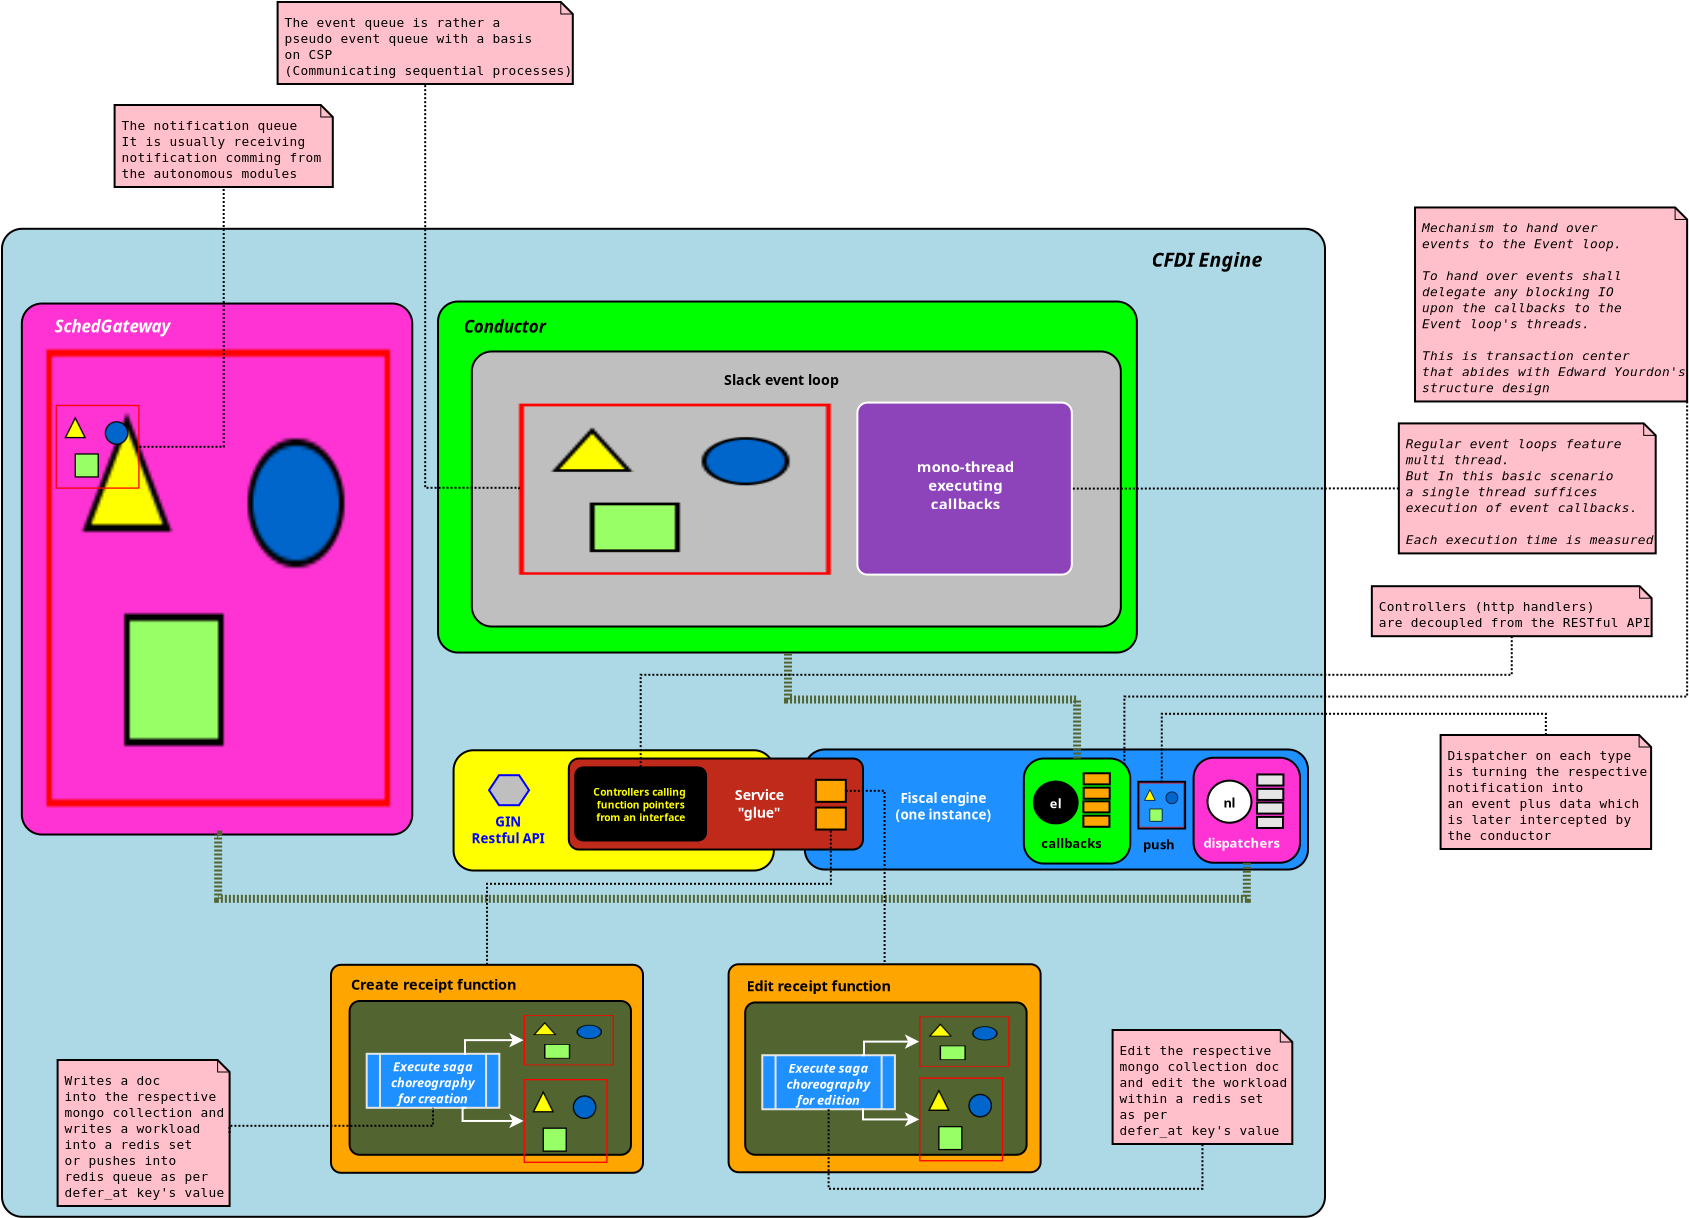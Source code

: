 <?xml version="1.0" encoding="UTF-8"?>
<dia:diagram xmlns:dia="http://www.lysator.liu.se/~alla/dia/">
  <dia:layer name="Background" visible="true" active="true">
    <dia:object type="Standard - Box" version="0" id="O0">
      <dia:attribute name="obj_pos">
        <dia:point val="-44.697,-60.987"/>
      </dia:attribute>
      <dia:attribute name="obj_bb">
        <dia:rectangle val="-44.747,-61.037;21.503,-11.537"/>
      </dia:attribute>
      <dia:attribute name="elem_corner">
        <dia:point val="-44.697,-60.987"/>
      </dia:attribute>
      <dia:attribute name="elem_width">
        <dia:real val="66.15"/>
      </dia:attribute>
      <dia:attribute name="elem_height">
        <dia:real val="49.4"/>
      </dia:attribute>
      <dia:attribute name="border_width">
        <dia:real val="0.1"/>
      </dia:attribute>
      <dia:attribute name="inner_color">
        <dia:color val="#add8e6"/>
      </dia:attribute>
      <dia:attribute name="show_background">
        <dia:boolean val="true"/>
      </dia:attribute>
      <dia:attribute name="corner_radius">
        <dia:real val="1"/>
      </dia:attribute>
    </dia:object>
    <dia:object type="Standard - Box" version="0" id="O1">
      <dia:attribute name="obj_pos">
        <dia:point val="-28.247,-24.187"/>
      </dia:attribute>
      <dia:attribute name="obj_bb">
        <dia:rectangle val="-28.297,-24.237;-12.597,-13.737"/>
      </dia:attribute>
      <dia:attribute name="elem_corner">
        <dia:point val="-28.247,-24.187"/>
      </dia:attribute>
      <dia:attribute name="elem_width">
        <dia:real val="15.6"/>
      </dia:attribute>
      <dia:attribute name="elem_height">
        <dia:real val="10.4"/>
      </dia:attribute>
      <dia:attribute name="border_width">
        <dia:real val="0.1"/>
      </dia:attribute>
      <dia:attribute name="inner_color">
        <dia:color val="#ffa500"/>
      </dia:attribute>
      <dia:attribute name="show_background">
        <dia:boolean val="true"/>
      </dia:attribute>
      <dia:attribute name="corner_radius">
        <dia:real val="0.5"/>
      </dia:attribute>
    </dia:object>
    <dia:object type="Standard - Box" version="0" id="O2">
      <dia:attribute name="obj_pos">
        <dia:point val="-27.317,-22.377"/>
      </dia:attribute>
      <dia:attribute name="obj_bb">
        <dia:rectangle val="-27.367,-22.427;-13.197,-14.637"/>
      </dia:attribute>
      <dia:attribute name="elem_corner">
        <dia:point val="-27.317,-22.377"/>
      </dia:attribute>
      <dia:attribute name="elem_width">
        <dia:real val="14.07"/>
      </dia:attribute>
      <dia:attribute name="elem_height">
        <dia:real val="7.69"/>
      </dia:attribute>
      <dia:attribute name="border_width">
        <dia:real val="0.1"/>
      </dia:attribute>
      <dia:attribute name="inner_color">
        <dia:color val="#526430"/>
      </dia:attribute>
      <dia:attribute name="show_background">
        <dia:boolean val="true"/>
      </dia:attribute>
      <dia:attribute name="corner_radius">
        <dia:real val="0.5"/>
      </dia:attribute>
    </dia:object>
    <dia:object type="Standard - Box" version="0" id="O3">
      <dia:attribute name="obj_pos">
        <dia:point val="-43.705,-57.25"/>
      </dia:attribute>
      <dia:attribute name="obj_bb">
        <dia:rectangle val="-43.755,-57.3;-24.134,-30.65"/>
      </dia:attribute>
      <dia:attribute name="elem_corner">
        <dia:point val="-43.705,-57.25"/>
      </dia:attribute>
      <dia:attribute name="elem_width">
        <dia:real val="19.521"/>
      </dia:attribute>
      <dia:attribute name="elem_height">
        <dia:real val="26.55"/>
      </dia:attribute>
      <dia:attribute name="border_width">
        <dia:real val="0.1"/>
      </dia:attribute>
      <dia:attribute name="inner_color">
        <dia:color val="#ff33d4"/>
      </dia:attribute>
      <dia:attribute name="show_background">
        <dia:boolean val="true"/>
      </dia:attribute>
      <dia:attribute name="corner_radius">
        <dia:real val="1"/>
      </dia:attribute>
    </dia:object>
    <dia:object type="Standard - Box" version="0" id="O4">
      <dia:attribute name="obj_pos">
        <dia:point val="-4.555,-34.953"/>
      </dia:attribute>
      <dia:attribute name="obj_bb">
        <dia:rectangle val="-4.605,-35.003;20.653,-28.9"/>
      </dia:attribute>
      <dia:attribute name="elem_corner">
        <dia:point val="-4.555,-34.953"/>
      </dia:attribute>
      <dia:attribute name="elem_width">
        <dia:real val="25.158"/>
      </dia:attribute>
      <dia:attribute name="elem_height">
        <dia:real val="6.003"/>
      </dia:attribute>
      <dia:attribute name="border_width">
        <dia:real val="0.1"/>
      </dia:attribute>
      <dia:attribute name="inner_color">
        <dia:color val="#1e90ff"/>
      </dia:attribute>
      <dia:attribute name="show_background">
        <dia:boolean val="true"/>
      </dia:attribute>
      <dia:attribute name="corner_radius">
        <dia:real val="1"/>
      </dia:attribute>
    </dia:object>
    <dia:object type="Standard - Box" version="0" id="O5">
      <dia:attribute name="obj_pos">
        <dia:point val="-22.896,-57.35"/>
      </dia:attribute>
      <dia:attribute name="obj_bb">
        <dia:rectangle val="-22.946,-57.4;12.095,-39.75"/>
      </dia:attribute>
      <dia:attribute name="elem_corner">
        <dia:point val="-22.896,-57.35"/>
      </dia:attribute>
      <dia:attribute name="elem_width">
        <dia:real val="34.941"/>
      </dia:attribute>
      <dia:attribute name="elem_height">
        <dia:real val="17.55"/>
      </dia:attribute>
      <dia:attribute name="border_width">
        <dia:real val="0.1"/>
      </dia:attribute>
      <dia:attribute name="inner_color">
        <dia:color val="#00ff00"/>
      </dia:attribute>
      <dia:attribute name="show_background">
        <dia:boolean val="true"/>
      </dia:attribute>
      <dia:attribute name="corner_radius">
        <dia:real val="1"/>
      </dia:attribute>
    </dia:object>
    <dia:object type="Standard - Box" version="0" id="O6">
      <dia:attribute name="obj_pos">
        <dia:point val="-22.118,-34.915"/>
      </dia:attribute>
      <dia:attribute name="obj_bb">
        <dia:rectangle val="-22.168,-34.965;-6.055,-28.85"/>
      </dia:attribute>
      <dia:attribute name="elem_corner">
        <dia:point val="-22.118,-34.915"/>
      </dia:attribute>
      <dia:attribute name="elem_width">
        <dia:real val="16.013"/>
      </dia:attribute>
      <dia:attribute name="elem_height">
        <dia:real val="6.015"/>
      </dia:attribute>
      <dia:attribute name="border_width">
        <dia:real val="0.1"/>
      </dia:attribute>
      <dia:attribute name="inner_color">
        <dia:color val="#ffff00"/>
      </dia:attribute>
      <dia:attribute name="show_background">
        <dia:boolean val="true"/>
      </dia:attribute>
      <dia:attribute name="corner_radius">
        <dia:real val="1"/>
      </dia:attribute>
    </dia:object>
    <dia:object type="Standard - Box" version="0" id="O7">
      <dia:attribute name="obj_pos">
        <dia:point val="-16.357,-34.5"/>
      </dia:attribute>
      <dia:attribute name="obj_bb">
        <dia:rectangle val="-16.407,-34.55;-1.597,-29.9"/>
      </dia:attribute>
      <dia:attribute name="elem_corner">
        <dia:point val="-16.357,-34.5"/>
      </dia:attribute>
      <dia:attribute name="elem_width">
        <dia:real val="14.71"/>
      </dia:attribute>
      <dia:attribute name="elem_height">
        <dia:real val="4.55"/>
      </dia:attribute>
      <dia:attribute name="border_width">
        <dia:real val="0.1"/>
      </dia:attribute>
      <dia:attribute name="inner_color">
        <dia:color val="#c02a1b"/>
      </dia:attribute>
      <dia:attribute name="show_background">
        <dia:boolean val="true"/>
      </dia:attribute>
      <dia:attribute name="corner_radius">
        <dia:real val="0.5"/>
      </dia:attribute>
    </dia:object>
    <dia:object type="Standard - Box" version="0" id="O8">
      <dia:attribute name="obj_pos">
        <dia:point val="-4.005,-33.435"/>
      </dia:attribute>
      <dia:attribute name="obj_bb">
        <dia:rectangle val="-4.055,-33.485;-2.455,-32.285"/>
      </dia:attribute>
      <dia:attribute name="elem_corner">
        <dia:point val="-4.005,-33.435"/>
      </dia:attribute>
      <dia:attribute name="elem_width">
        <dia:real val="1.5"/>
      </dia:attribute>
      <dia:attribute name="elem_height">
        <dia:real val="1.1"/>
      </dia:attribute>
      <dia:attribute name="border_width">
        <dia:real val="0.1"/>
      </dia:attribute>
      <dia:attribute name="inner_color">
        <dia:color val="#ffa500"/>
      </dia:attribute>
      <dia:attribute name="show_background">
        <dia:boolean val="true"/>
      </dia:attribute>
    </dia:object>
    <dia:object type="Standard - Box" version="0" id="O9">
      <dia:attribute name="obj_pos">
        <dia:point val="-4.005,-32.05"/>
      </dia:attribute>
      <dia:attribute name="obj_bb">
        <dia:rectangle val="-4.055,-32.1;-2.455,-30.9"/>
      </dia:attribute>
      <dia:attribute name="elem_corner">
        <dia:point val="-4.005,-32.05"/>
      </dia:attribute>
      <dia:attribute name="elem_width">
        <dia:real val="1.5"/>
      </dia:attribute>
      <dia:attribute name="elem_height">
        <dia:real val="1.1"/>
      </dia:attribute>
      <dia:attribute name="border_width">
        <dia:real val="0.1"/>
      </dia:attribute>
      <dia:attribute name="inner_color">
        <dia:color val="#ffa500"/>
      </dia:attribute>
      <dia:attribute name="show_background">
        <dia:boolean val="true"/>
      </dia:attribute>
    </dia:object>
    <dia:object type="Standard - Text" version="1" id="O10">
      <dia:attribute name="obj_pos">
        <dia:point val="-19.395,-31.098"/>
      </dia:attribute>
      <dia:attribute name="obj_bb">
        <dia:rectangle val="-21.479,-31.718;-17.311,-30.105"/>
      </dia:attribute>
      <dia:attribute name="text">
        <dia:composite type="text">
          <dia:attribute name="string">
            <dia:string>#GIN
Restful API#</dia:string>
          </dia:attribute>
          <dia:attribute name="font">
            <dia:font family="sans" style="80" name="Helvetica-Bold"/>
          </dia:attribute>
          <dia:attribute name="height">
            <dia:real val="0.835"/>
          </dia:attribute>
          <dia:attribute name="pos">
            <dia:point val="-19.395,-31.098"/>
          </dia:attribute>
          <dia:attribute name="color">
            <dia:color val="#0000ff"/>
          </dia:attribute>
          <dia:attribute name="alignment">
            <dia:enum val="1"/>
          </dia:attribute>
        </dia:composite>
      </dia:attribute>
      <dia:attribute name="valign">
        <dia:enum val="3"/>
      </dia:attribute>
    </dia:object>
    <dia:object type="Flowchart - Box" version="0" id="O11">
      <dia:attribute name="obj_pos">
        <dia:point val="-16.034,-34.056"/>
      </dia:attribute>
      <dia:attribute name="obj_bb">
        <dia:rectangle val="-16.084,-34.106;-9.444,-30.355"/>
      </dia:attribute>
      <dia:attribute name="elem_corner">
        <dia:point val="-16.034,-34.056"/>
      </dia:attribute>
      <dia:attribute name="elem_width">
        <dia:real val="6.54"/>
      </dia:attribute>
      <dia:attribute name="elem_height">
        <dia:real val="3.651"/>
      </dia:attribute>
      <dia:attribute name="border_width">
        <dia:real val="0.1"/>
      </dia:attribute>
      <dia:attribute name="inner_color">
        <dia:color val="#000000"/>
      </dia:attribute>
      <dia:attribute name="show_background">
        <dia:boolean val="true"/>
      </dia:attribute>
      <dia:attribute name="corner_radius">
        <dia:real val="0.4"/>
      </dia:attribute>
      <dia:attribute name="padding">
        <dia:real val="0.5"/>
      </dia:attribute>
      <dia:attribute name="text">
        <dia:composite type="text">
          <dia:attribute name="string">
            <dia:string>#Controllers calling 
function pointers
from an interface#</dia:string>
          </dia:attribute>
          <dia:attribute name="font">
            <dia:font family="sans" style="80" name="Helvetica-Bold"/>
          </dia:attribute>
          <dia:attribute name="height">
            <dia:real val="0.638"/>
          </dia:attribute>
          <dia:attribute name="pos">
            <dia:point val="-12.764,-32.715"/>
          </dia:attribute>
          <dia:attribute name="color">
            <dia:color val="#ffff00"/>
          </dia:attribute>
          <dia:attribute name="alignment">
            <dia:enum val="1"/>
          </dia:attribute>
        </dia:composite>
      </dia:attribute>
    </dia:object>
    <dia:object type="Standard - Text" version="1" id="O12">
      <dia:attribute name="obj_pos">
        <dia:point val="-6.84,-32.425"/>
      </dia:attribute>
      <dia:attribute name="obj_bb">
        <dia:rectangle val="-8.312,-33.103;-5.348,-31.331"/>
      </dia:attribute>
      <dia:attribute name="text">
        <dia:composite type="text">
          <dia:attribute name="string">
            <dia:string>#Service
"glue"#</dia:string>
          </dia:attribute>
          <dia:attribute name="font">
            <dia:font family="sans" style="80" name="Helvetica-Bold"/>
          </dia:attribute>
          <dia:attribute name="height">
            <dia:real val="0.885"/>
          </dia:attribute>
          <dia:attribute name="pos">
            <dia:point val="-6.84,-32.425"/>
          </dia:attribute>
          <dia:attribute name="color">
            <dia:color val="#ffffff"/>
          </dia:attribute>
          <dia:attribute name="alignment">
            <dia:enum val="1"/>
          </dia:attribute>
        </dia:composite>
      </dia:attribute>
      <dia:attribute name="valign">
        <dia:enum val="3"/>
      </dia:attribute>
    </dia:object>
    <dia:object type="Standard - Box" version="0" id="O13">
      <dia:attribute name="obj_pos">
        <dia:point val="-21.205,-54.853"/>
      </dia:attribute>
      <dia:attribute name="obj_bb">
        <dia:rectangle val="-21.255,-54.903;11.295,-41.05"/>
      </dia:attribute>
      <dia:attribute name="elem_corner">
        <dia:point val="-21.205,-54.853"/>
      </dia:attribute>
      <dia:attribute name="elem_width">
        <dia:real val="32.45"/>
      </dia:attribute>
      <dia:attribute name="elem_height">
        <dia:real val="13.753"/>
      </dia:attribute>
      <dia:attribute name="border_width">
        <dia:real val="0.1"/>
      </dia:attribute>
      <dia:attribute name="inner_color">
        <dia:color val="#bfbfbf"/>
      </dia:attribute>
      <dia:attribute name="show_background">
        <dia:boolean val="true"/>
      </dia:attribute>
      <dia:attribute name="corner_radius">
        <dia:real val="1"/>
      </dia:attribute>
    </dia:object>
    <dia:object type="Standard - Image" version="0" id="O14">
      <dia:attribute name="obj_pos">
        <dia:point val="-18.842,-52.243"/>
      </dia:attribute>
      <dia:attribute name="obj_bb">
        <dia:rectangle val="-18.892,-52.293;-3.205,-43.637"/>
      </dia:attribute>
      <dia:attribute name="elem_corner">
        <dia:point val="-18.842,-52.243"/>
      </dia:attribute>
      <dia:attribute name="elem_width">
        <dia:real val="15.587"/>
      </dia:attribute>
      <dia:attribute name="elem_height">
        <dia:real val="8.556"/>
      </dia:attribute>
      <dia:attribute name="draw_border">
        <dia:boolean val="false"/>
      </dia:attribute>
      <dia:attribute name="keep_aspect">
        <dia:boolean val="true"/>
      </dia:attribute>
      <dia:attribute name="file">
        <dia:string>#event_loop.jpg#</dia:string>
      </dia:attribute>
    </dia:object>
    <dia:object type="Standard - Text" version="1" id="O15">
      <dia:attribute name="obj_pos">
        <dia:point val="-8.599,-53.172"/>
      </dia:attribute>
      <dia:attribute name="obj_bb">
        <dia:rectangle val="-8.599,-53.83;-2.004,-53.005"/>
      </dia:attribute>
      <dia:attribute name="text">
        <dia:composite type="text">
          <dia:attribute name="string">
            <dia:string>#Slack event loop#</dia:string>
          </dia:attribute>
          <dia:attribute name="font">
            <dia:font family="sans" style="80" name="Helvetica-Bold"/>
          </dia:attribute>
          <dia:attribute name="height">
            <dia:real val="0.885"/>
          </dia:attribute>
          <dia:attribute name="pos">
            <dia:point val="-8.599,-53.172"/>
          </dia:attribute>
          <dia:attribute name="color">
            <dia:color val="#000000"/>
          </dia:attribute>
          <dia:attribute name="alignment">
            <dia:enum val="0"/>
          </dia:attribute>
        </dia:composite>
      </dia:attribute>
      <dia:attribute name="valign">
        <dia:enum val="3"/>
      </dia:attribute>
    </dia:object>
    <dia:object type="Standard - Box" version="0" id="O16">
      <dia:attribute name="obj_pos">
        <dia:point val="-1.928,-52.296"/>
      </dia:attribute>
      <dia:attribute name="obj_bb">
        <dia:rectangle val="-1.978,-52.346;8.845,-43.646"/>
      </dia:attribute>
      <dia:attribute name="elem_corner">
        <dia:point val="-1.928,-52.296"/>
      </dia:attribute>
      <dia:attribute name="elem_width">
        <dia:real val="10.723"/>
      </dia:attribute>
      <dia:attribute name="elem_height">
        <dia:real val="8.6"/>
      </dia:attribute>
      <dia:attribute name="border_width">
        <dia:real val="0.1"/>
      </dia:attribute>
      <dia:attribute name="border_color">
        <dia:color val="#ffffff"/>
      </dia:attribute>
      <dia:attribute name="inner_color">
        <dia:color val="#8d44bb"/>
      </dia:attribute>
      <dia:attribute name="show_background">
        <dia:boolean val="true"/>
      </dia:attribute>
      <dia:attribute name="corner_radius">
        <dia:real val="0.5"/>
      </dia:attribute>
    </dia:object>
    <dia:object type="Standard - Text" version="1" id="O17">
      <dia:attribute name="obj_pos">
        <dia:point val="3.46,-48.816"/>
      </dia:attribute>
      <dia:attribute name="obj_bb">
        <dia:rectangle val="1.262,-49.556;5.657,-46.802"/>
      </dia:attribute>
      <dia:attribute name="text">
        <dia:composite type="text">
          <dia:attribute name="string">
            <dia:string>#mono-thread
executing
callbacks#</dia:string>
          </dia:attribute>
          <dia:attribute name="font">
            <dia:font family="Bahnschrift SemiBold" style="64" name="Courier"/>
          </dia:attribute>
          <dia:attribute name="height">
            <dia:real val="0.931"/>
          </dia:attribute>
          <dia:attribute name="pos">
            <dia:point val="3.46,-48.816"/>
          </dia:attribute>
          <dia:attribute name="color">
            <dia:color val="#ffffff"/>
          </dia:attribute>
          <dia:attribute name="alignment">
            <dia:enum val="1"/>
          </dia:attribute>
        </dia:composite>
      </dia:attribute>
      <dia:attribute name="valign">
        <dia:enum val="3"/>
      </dia:attribute>
    </dia:object>
    <dia:object type="Standard - Box" version="0" id="O18">
      <dia:attribute name="obj_pos">
        <dia:point val="6.395,-34.5"/>
      </dia:attribute>
      <dia:attribute name="obj_bb">
        <dia:rectangle val="6.345,-34.55;11.766,-29.2"/>
      </dia:attribute>
      <dia:attribute name="elem_corner">
        <dia:point val="6.395,-34.5"/>
      </dia:attribute>
      <dia:attribute name="elem_width">
        <dia:real val="5.321"/>
      </dia:attribute>
      <dia:attribute name="elem_height">
        <dia:real val="5.25"/>
      </dia:attribute>
      <dia:attribute name="border_width">
        <dia:real val="0.1"/>
      </dia:attribute>
      <dia:attribute name="inner_color">
        <dia:color val="#00ff00"/>
      </dia:attribute>
      <dia:attribute name="show_background">
        <dia:boolean val="true"/>
      </dia:attribute>
      <dia:attribute name="corner_radius">
        <dia:real val="1"/>
      </dia:attribute>
    </dia:object>
    <dia:object type="Standard - ZigZagLine" version="1" id="O19">
      <dia:attribute name="obj_pos">
        <dia:point val="9.056,-34.5"/>
      </dia:attribute>
      <dia:attribute name="obj_bb">
        <dia:rectangle val="-5.625,-40;9.256,-34.3"/>
      </dia:attribute>
      <dia:attribute name="orth_points">
        <dia:point val="9.056,-34.5"/>
        <dia:point val="9.056,-37.45"/>
        <dia:point val="-5.397,-37.45"/>
        <dia:point val="-5.397,-39.8"/>
        <dia:point val="-5.425,-39.8"/>
      </dia:attribute>
      <dia:attribute name="orth_orient">
        <dia:enum val="1"/>
        <dia:enum val="0"/>
        <dia:enum val="1"/>
        <dia:enum val="0"/>
      </dia:attribute>
      <dia:attribute name="autorouting">
        <dia:boolean val="false"/>
      </dia:attribute>
      <dia:attribute name="line_color">
        <dia:color val="#526430"/>
      </dia:attribute>
      <dia:attribute name="line_width">
        <dia:real val="0.4"/>
      </dia:attribute>
      <dia:attribute name="line_style">
        <dia:enum val="4"/>
      </dia:attribute>
      <dia:connections>
        <dia:connection handle="0" to="O18" connection="1"/>
        <dia:connection handle="1" to="O5" connection="6"/>
      </dia:connections>
    </dia:object>
    <dia:object type="UML - Note" version="0" id="O20">
      <dia:attribute name="obj_pos">
        <dia:point val="25.954,-62.055"/>
      </dia:attribute>
      <dia:attribute name="obj_bb">
        <dia:rectangle val="25.904,-62.105;39.609,-52.305"/>
      </dia:attribute>
      <dia:attribute name="meta">
        <dia:composite type="dict"/>
      </dia:attribute>
      <dia:attribute name="elem_corner">
        <dia:point val="25.954,-62.055"/>
      </dia:attribute>
      <dia:attribute name="elem_width">
        <dia:real val="13.605"/>
      </dia:attribute>
      <dia:attribute name="elem_height">
        <dia:real val="9.7"/>
      </dia:attribute>
      <dia:attribute name="line_width">
        <dia:real val="0.1"/>
      </dia:attribute>
      <dia:attribute name="line_colour">
        <dia:color val="#000000"/>
      </dia:attribute>
      <dia:attribute name="fill_colour">
        <dia:color val="#ffc0cb"/>
      </dia:attribute>
      <dia:attribute name="text">
        <dia:composite type="text">
          <dia:attribute name="string">
            <dia:string>#Mechanism to hand over
events to the Event loop.

To hand over events shall
delegate any blocking IO
upon the callbacks to the 
Event loop's threads.

This is transaction center
that abides with Edward Yourdon's
structure design#</dia:string>
          </dia:attribute>
          <dia:attribute name="font">
            <dia:font family="monospace" style="4" name="Courier"/>
          </dia:attribute>
          <dia:attribute name="height">
            <dia:real val="0.8"/>
          </dia:attribute>
          <dia:attribute name="pos">
            <dia:point val="26.304,-60.81"/>
          </dia:attribute>
          <dia:attribute name="color">
            <dia:color val="#000000"/>
          </dia:attribute>
          <dia:attribute name="alignment">
            <dia:enum val="0"/>
          </dia:attribute>
        </dia:composite>
      </dia:attribute>
    </dia:object>
    <dia:object type="Standard - ZigZagLine" version="1" id="O21">
      <dia:attribute name="obj_pos">
        <dia:point val="39.559,-52.355"/>
      </dia:attribute>
      <dia:attribute name="obj_bb">
        <dia:rectangle val="11.373,-52.405;39.609,-34.157"/>
      </dia:attribute>
      <dia:attribute name="orth_points">
        <dia:point val="39.559,-52.355"/>
        <dia:point val="39.559,-37.6"/>
        <dia:point val="11.423,-37.6"/>
        <dia:point val="11.423,-34.207"/>
      </dia:attribute>
      <dia:attribute name="orth_orient">
        <dia:enum val="1"/>
        <dia:enum val="0"/>
        <dia:enum val="1"/>
      </dia:attribute>
      <dia:attribute name="autorouting">
        <dia:boolean val="false"/>
      </dia:attribute>
      <dia:attribute name="line_style">
        <dia:enum val="4"/>
      </dia:attribute>
      <dia:connections>
        <dia:connection handle="0" to="O20" connection="7"/>
        <dia:connection handle="1" to="O18" connection="2"/>
      </dia:connections>
    </dia:object>
    <dia:object type="Standard - Text" version="1" id="O22">
      <dia:attribute name="obj_pos">
        <dia:point val="-21.605,-55.791"/>
      </dia:attribute>
      <dia:attribute name="obj_bb">
        <dia:rectangle val="-21.605,-56.581;-16.64,-55.591"/>
      </dia:attribute>
      <dia:attribute name="text">
        <dia:composite type="text">
          <dia:attribute name="string">
            <dia:string>#Conductor#</dia:string>
          </dia:attribute>
          <dia:attribute name="font">
            <dia:font family="sans" style="84" name="Helvetica"/>
          </dia:attribute>
          <dia:attribute name="height">
            <dia:real val="1.061"/>
          </dia:attribute>
          <dia:attribute name="pos">
            <dia:point val="-21.605,-55.791"/>
          </dia:attribute>
          <dia:attribute name="color">
            <dia:color val="#000000"/>
          </dia:attribute>
          <dia:attribute name="alignment">
            <dia:enum val="0"/>
          </dia:attribute>
        </dia:composite>
      </dia:attribute>
      <dia:attribute name="valign">
        <dia:enum val="3"/>
      </dia:attribute>
    </dia:object>
    <dia:object type="Network - Radio Cell" version="0" id="O23">
      <dia:attribute name="obj_pos">
        <dia:point val="-18.345,-32.918"/>
      </dia:attribute>
      <dia:attribute name="obj_bb">
        <dia:rectangle val="-20.405,-33.718;-18.285,-32.118"/>
      </dia:attribute>
      <dia:attribute name="meta">
        <dia:composite type="dict"/>
      </dia:attribute>
      <dia:attribute name="poly_points">
        <dia:point val="-18.345,-32.918"/>
        <dia:point val="-18.845,-32.168"/>
        <dia:point val="-19.845,-32.168"/>
        <dia:point val="-20.345,-32.918"/>
        <dia:point val="-19.845,-33.668"/>
        <dia:point val="-18.845,-33.668"/>
      </dia:attribute>
      <dia:attribute name="radius">
        <dia:real val="1"/>
      </dia:attribute>
      <dia:attribute name="line_width">
        <dia:real val="0.1"/>
      </dia:attribute>
      <dia:attribute name="line_colour">
        <dia:color val="#0000ff"/>
      </dia:attribute>
      <dia:attribute name="line_style">
        <dia:enum val="0"/>
        <dia:real val="1"/>
      </dia:attribute>
      <dia:attribute name="fill_colour">
        <dia:color val="#bfbfbf"/>
      </dia:attribute>
      <dia:attribute name="show_background">
        <dia:boolean val="true"/>
      </dia:attribute>
      <dia:attribute name="text">
        <dia:composite type="text">
          <dia:attribute name="string">
            <dia:string>##</dia:string>
          </dia:attribute>
          <dia:attribute name="font">
            <dia:font family="monospace" style="0" name="Courier"/>
          </dia:attribute>
          <dia:attribute name="height">
            <dia:real val="0.8"/>
          </dia:attribute>
          <dia:attribute name="pos">
            <dia:point val="-19.345,-32.993"/>
          </dia:attribute>
          <dia:attribute name="color">
            <dia:color val="#000000"/>
          </dia:attribute>
          <dia:attribute name="alignment">
            <dia:enum val="1"/>
          </dia:attribute>
        </dia:composite>
      </dia:attribute>
    </dia:object>
    <dia:object type="UML - Note" version="0" id="O24">
      <dia:attribute name="obj_pos">
        <dia:point val="25.145,-51.258"/>
      </dia:attribute>
      <dia:attribute name="obj_bb">
        <dia:rectangle val="25.095,-51.308;38.03,-44.708"/>
      </dia:attribute>
      <dia:attribute name="meta">
        <dia:composite type="dict"/>
      </dia:attribute>
      <dia:attribute name="elem_corner">
        <dia:point val="25.145,-51.258"/>
      </dia:attribute>
      <dia:attribute name="elem_width">
        <dia:real val="12.835"/>
      </dia:attribute>
      <dia:attribute name="elem_height">
        <dia:real val="6.5"/>
      </dia:attribute>
      <dia:attribute name="line_width">
        <dia:real val="0.1"/>
      </dia:attribute>
      <dia:attribute name="line_colour">
        <dia:color val="#000000"/>
      </dia:attribute>
      <dia:attribute name="fill_colour">
        <dia:color val="#ffc0cb"/>
      </dia:attribute>
      <dia:attribute name="text">
        <dia:composite type="text">
          <dia:attribute name="string">
            <dia:string>#Regular event loops feature
multi thread.
But In this basic scenario
a single thread suffices
execution of event callbacks.

Each execution time is measured#</dia:string>
          </dia:attribute>
          <dia:attribute name="font">
            <dia:font family="monospace" style="4" name="Courier"/>
          </dia:attribute>
          <dia:attribute name="height">
            <dia:real val="0.8"/>
          </dia:attribute>
          <dia:attribute name="pos">
            <dia:point val="25.495,-50.013"/>
          </dia:attribute>
          <dia:attribute name="color">
            <dia:color val="#000000"/>
          </dia:attribute>
          <dia:attribute name="alignment">
            <dia:enum val="0"/>
          </dia:attribute>
        </dia:composite>
      </dia:attribute>
    </dia:object>
    <dia:object type="Standard - Line" version="0" id="O25">
      <dia:attribute name="obj_pos">
        <dia:point val="25.145,-48.008"/>
      </dia:attribute>
      <dia:attribute name="obj_bb">
        <dia:rectangle val="8.745,-48.058;25.195,-47.946"/>
      </dia:attribute>
      <dia:attribute name="conn_endpoints">
        <dia:point val="25.145,-48.008"/>
        <dia:point val="8.795,-47.996"/>
      </dia:attribute>
      <dia:attribute name="numcp">
        <dia:int val="1"/>
      </dia:attribute>
      <dia:attribute name="line_style">
        <dia:enum val="4"/>
      </dia:attribute>
      <dia:connections>
        <dia:connection handle="0" to="O24" connection="3"/>
        <dia:connection handle="1" to="O16" connection="4"/>
      </dia:connections>
    </dia:object>
    <dia:object type="UML - Note" version="0" id="O26">
      <dia:attribute name="obj_pos">
        <dia:point val="23.795,-43.117"/>
      </dia:attribute>
      <dia:attribute name="obj_bb">
        <dia:rectangle val="23.745,-43.167;37.835,-40.568"/>
      </dia:attribute>
      <dia:attribute name="meta">
        <dia:composite type="dict"/>
      </dia:attribute>
      <dia:attribute name="elem_corner">
        <dia:point val="23.795,-43.117"/>
      </dia:attribute>
      <dia:attribute name="elem_width">
        <dia:real val="13.99"/>
      </dia:attribute>
      <dia:attribute name="elem_height">
        <dia:real val="2.5"/>
      </dia:attribute>
      <dia:attribute name="line_width">
        <dia:real val="0.1"/>
      </dia:attribute>
      <dia:attribute name="line_colour">
        <dia:color val="#000000"/>
      </dia:attribute>
      <dia:attribute name="fill_colour">
        <dia:color val="#ffc0cb"/>
      </dia:attribute>
      <dia:attribute name="text">
        <dia:composite type="text">
          <dia:attribute name="string">
            <dia:string>#Controllers (http handlers)
are decoupled from the RESTful API#</dia:string>
          </dia:attribute>
          <dia:attribute name="font">
            <dia:font family="monospace" style="0" name="Courier"/>
          </dia:attribute>
          <dia:attribute name="height">
            <dia:real val="0.8"/>
          </dia:attribute>
          <dia:attribute name="pos">
            <dia:point val="24.145,-41.873"/>
          </dia:attribute>
          <dia:attribute name="color">
            <dia:color val="#000000"/>
          </dia:attribute>
          <dia:attribute name="alignment">
            <dia:enum val="0"/>
          </dia:attribute>
        </dia:composite>
      </dia:attribute>
    </dia:object>
    <dia:object type="Standard - ZigZagLine" version="1" id="O27">
      <dia:attribute name="obj_pos">
        <dia:point val="30.79,-40.617"/>
      </dia:attribute>
      <dia:attribute name="obj_bb">
        <dia:rectangle val="-12.814,-40.667;30.84,-34.006"/>
      </dia:attribute>
      <dia:attribute name="orth_points">
        <dia:point val="30.79,-40.617"/>
        <dia:point val="30.79,-38.687"/>
        <dia:point val="-12.764,-38.687"/>
        <dia:point val="-12.764,-34.056"/>
      </dia:attribute>
      <dia:attribute name="orth_orient">
        <dia:enum val="1"/>
        <dia:enum val="0"/>
        <dia:enum val="1"/>
      </dia:attribute>
      <dia:attribute name="autorouting">
        <dia:boolean val="false"/>
      </dia:attribute>
      <dia:attribute name="line_style">
        <dia:enum val="4"/>
      </dia:attribute>
      <dia:connections>
        <dia:connection handle="0" to="O26" connection="6"/>
        <dia:connection handle="1" to="O11" connection="2"/>
      </dia:connections>
    </dia:object>
    <dia:object type="Standard - Box" version="0" id="O28">
      <dia:attribute name="obj_pos">
        <dia:point val="9.371,-32.362"/>
      </dia:attribute>
      <dia:attribute name="obj_bb">
        <dia:rectangle val="9.321,-32.412;10.73,-31.757"/>
      </dia:attribute>
      <dia:attribute name="elem_corner">
        <dia:point val="9.371,-32.362"/>
      </dia:attribute>
      <dia:attribute name="elem_width">
        <dia:real val="1.309"/>
      </dia:attribute>
      <dia:attribute name="elem_height">
        <dia:real val="0.555"/>
      </dia:attribute>
      <dia:attribute name="inner_color">
        <dia:color val="#ffa500"/>
      </dia:attribute>
      <dia:attribute name="show_background">
        <dia:boolean val="true"/>
      </dia:attribute>
    </dia:object>
    <dia:object type="Standard - Box" version="0" id="O29">
      <dia:attribute name="obj_pos">
        <dia:point val="9.371,-31.643"/>
      </dia:attribute>
      <dia:attribute name="obj_bb">
        <dia:rectangle val="9.321,-31.693;10.724,-31.038"/>
      </dia:attribute>
      <dia:attribute name="elem_corner">
        <dia:point val="9.371,-31.643"/>
      </dia:attribute>
      <dia:attribute name="elem_width">
        <dia:real val="1.303"/>
      </dia:attribute>
      <dia:attribute name="elem_height">
        <dia:real val="0.555"/>
      </dia:attribute>
      <dia:attribute name="inner_color">
        <dia:color val="#ffa500"/>
      </dia:attribute>
      <dia:attribute name="show_background">
        <dia:boolean val="true"/>
      </dia:attribute>
    </dia:object>
    <dia:object type="Standard - Box" version="0" id="O30">
      <dia:attribute name="obj_pos">
        <dia:point val="9.386,-33.764"/>
      </dia:attribute>
      <dia:attribute name="obj_bb">
        <dia:rectangle val="9.336,-33.814;10.744,-33.159"/>
      </dia:attribute>
      <dia:attribute name="elem_corner">
        <dia:point val="9.386,-33.764"/>
      </dia:attribute>
      <dia:attribute name="elem_width">
        <dia:real val="1.309"/>
      </dia:attribute>
      <dia:attribute name="elem_height">
        <dia:real val="0.555"/>
      </dia:attribute>
      <dia:attribute name="inner_color">
        <dia:color val="#ffa500"/>
      </dia:attribute>
      <dia:attribute name="show_background">
        <dia:boolean val="true"/>
      </dia:attribute>
    </dia:object>
    <dia:object type="Standard - Box" version="0" id="O31">
      <dia:attribute name="obj_pos">
        <dia:point val="9.386,-33.045"/>
      </dia:attribute>
      <dia:attribute name="obj_bb">
        <dia:rectangle val="9.336,-33.095;10.738,-32.44"/>
      </dia:attribute>
      <dia:attribute name="elem_corner">
        <dia:point val="9.386,-33.045"/>
      </dia:attribute>
      <dia:attribute name="elem_width">
        <dia:real val="1.303"/>
      </dia:attribute>
      <dia:attribute name="elem_height">
        <dia:real val="0.555"/>
      </dia:attribute>
      <dia:attribute name="inner_color">
        <dia:color val="#ffa500"/>
      </dia:attribute>
      <dia:attribute name="show_background">
        <dia:boolean val="true"/>
      </dia:attribute>
    </dia:object>
    <dia:object type="Standard - Text" version="1" id="O32">
      <dia:attribute name="obj_pos">
        <dia:point val="7.269,-30.031"/>
      </dia:attribute>
      <dia:attribute name="obj_bb">
        <dia:rectangle val="7.269,-30.636;10.659,-29.876"/>
      </dia:attribute>
      <dia:attribute name="text">
        <dia:composite type="text">
          <dia:attribute name="string">
            <dia:string>#callbacks#</dia:string>
          </dia:attribute>
          <dia:attribute name="font">
            <dia:font family="sans" style="80" name="Helvetica-Bold"/>
          </dia:attribute>
          <dia:attribute name="height">
            <dia:real val="0.814"/>
          </dia:attribute>
          <dia:attribute name="pos">
            <dia:point val="7.269,-30.031"/>
          </dia:attribute>
          <dia:attribute name="color">
            <dia:color val="#000000"/>
          </dia:attribute>
          <dia:attribute name="alignment">
            <dia:enum val="0"/>
          </dia:attribute>
        </dia:composite>
      </dia:attribute>
      <dia:attribute name="valign">
        <dia:enum val="3"/>
      </dia:attribute>
    </dia:object>
    <dia:object type="Flowchart - Ellipse" version="0" id="O33">
      <dia:attribute name="obj_pos">
        <dia:point val="6.897,-33.347"/>
      </dia:attribute>
      <dia:attribute name="obj_bb">
        <dia:rectangle val="6.847,-33.397;9.134,-31.203"/>
      </dia:attribute>
      <dia:attribute name="elem_corner">
        <dia:point val="6.897,-33.347"/>
      </dia:attribute>
      <dia:attribute name="elem_width">
        <dia:real val="2.187"/>
      </dia:attribute>
      <dia:attribute name="elem_height">
        <dia:real val="2.093"/>
      </dia:attribute>
      <dia:attribute name="border_width">
        <dia:real val="0.1"/>
      </dia:attribute>
      <dia:attribute name="inner_color">
        <dia:color val="#000000"/>
      </dia:attribute>
      <dia:attribute name="show_background">
        <dia:boolean val="true"/>
      </dia:attribute>
      <dia:attribute name="padding">
        <dia:real val="0.354"/>
      </dia:attribute>
      <dia:attribute name="text">
        <dia:composite type="text">
          <dia:attribute name="string">
            <dia:string>#el#</dia:string>
          </dia:attribute>
          <dia:attribute name="font">
            <dia:font family="sans" style="80" name="Helvetica-Bold"/>
          </dia:attribute>
          <dia:attribute name="height">
            <dia:real val="0.8"/>
          </dia:attribute>
          <dia:attribute name="pos">
            <dia:point val="7.99,-32.105"/>
          </dia:attribute>
          <dia:attribute name="color">
            <dia:color val="#ffffff"/>
          </dia:attribute>
          <dia:attribute name="alignment">
            <dia:enum val="1"/>
          </dia:attribute>
        </dia:composite>
      </dia:attribute>
    </dia:object>
    <dia:object type="Standard - Text" version="1" id="O34">
      <dia:attribute name="obj_pos">
        <dia:point val="2.375,-32.282"/>
      </dia:attribute>
      <dia:attribute name="obj_bb">
        <dia:rectangle val="-0.336,-32.903;5.086,-31.29"/>
      </dia:attribute>
      <dia:attribute name="text">
        <dia:composite type="text">
          <dia:attribute name="string">
            <dia:string>#Fiscal engine
(one instance)#</dia:string>
          </dia:attribute>
          <dia:attribute name="font">
            <dia:font family="sans" style="80" name="Helvetica-Bold"/>
          </dia:attribute>
          <dia:attribute name="height">
            <dia:real val="0.835"/>
          </dia:attribute>
          <dia:attribute name="pos">
            <dia:point val="2.375,-32.282"/>
          </dia:attribute>
          <dia:attribute name="color">
            <dia:color val="#ffffff"/>
          </dia:attribute>
          <dia:attribute name="alignment">
            <dia:enum val="1"/>
          </dia:attribute>
        </dia:composite>
      </dia:attribute>
      <dia:attribute name="valign">
        <dia:enum val="3"/>
      </dia:attribute>
    </dia:object>
    <dia:object type="Standard - Image" version="0" id="O35">
      <dia:attribute name="obj_pos">
        <dia:point val="-42.475,-54.95"/>
      </dia:attribute>
      <dia:attribute name="obj_bb">
        <dia:rectangle val="-42.525,-55;-25.249,-32.05"/>
      </dia:attribute>
      <dia:attribute name="elem_corner">
        <dia:point val="-42.475,-54.95"/>
      </dia:attribute>
      <dia:attribute name="elem_width">
        <dia:real val="17.176"/>
      </dia:attribute>
      <dia:attribute name="elem_height">
        <dia:real val="22.85"/>
      </dia:attribute>
      <dia:attribute name="draw_border">
        <dia:boolean val="false"/>
      </dia:attribute>
      <dia:attribute name="keep_aspect">
        <dia:boolean val="true"/>
      </dia:attribute>
      <dia:attribute name="file">
        <dia:string>#notifications-queue.png#</dia:string>
      </dia:attribute>
    </dia:object>
    <dia:object type="Standard - Text" version="1" id="O36">
      <dia:attribute name="obj_pos">
        <dia:point val="-42.075,-55.8"/>
      </dia:attribute>
      <dia:attribute name="obj_bb">
        <dia:rectangle val="-42.075,-56.59;-34.975,-55.6"/>
      </dia:attribute>
      <dia:attribute name="text">
        <dia:composite type="text">
          <dia:attribute name="string">
            <dia:string>#SchedGateway#</dia:string>
          </dia:attribute>
          <dia:attribute name="font">
            <dia:font family="sans" style="84" name="Helvetica"/>
          </dia:attribute>
          <dia:attribute name="height">
            <dia:real val="1.061"/>
          </dia:attribute>
          <dia:attribute name="pos">
            <dia:point val="-42.075,-55.8"/>
          </dia:attribute>
          <dia:attribute name="color">
            <dia:color val="#ffffff"/>
          </dia:attribute>
          <dia:attribute name="alignment">
            <dia:enum val="0"/>
          </dia:attribute>
        </dia:composite>
      </dia:attribute>
      <dia:attribute name="valign">
        <dia:enum val="3"/>
      </dia:attribute>
    </dia:object>
    <dia:object type="Standard - Box" version="0" id="O37">
      <dia:attribute name="obj_pos">
        <dia:point val="14.883,-34.54"/>
      </dia:attribute>
      <dia:attribute name="obj_bb">
        <dia:rectangle val="14.833,-34.59;20.254,-29.24"/>
      </dia:attribute>
      <dia:attribute name="elem_corner">
        <dia:point val="14.883,-34.54"/>
      </dia:attribute>
      <dia:attribute name="elem_width">
        <dia:real val="5.321"/>
      </dia:attribute>
      <dia:attribute name="elem_height">
        <dia:real val="5.25"/>
      </dia:attribute>
      <dia:attribute name="border_width">
        <dia:real val="0.1"/>
      </dia:attribute>
      <dia:attribute name="inner_color">
        <dia:color val="#ff33d4"/>
      </dia:attribute>
      <dia:attribute name="show_background">
        <dia:boolean val="true"/>
      </dia:attribute>
      <dia:attribute name="corner_radius">
        <dia:real val="1"/>
      </dia:attribute>
    </dia:object>
    <dia:object type="Flowchart - Ellipse" version="0" id="O38">
      <dia:attribute name="obj_pos">
        <dia:point val="15.578,-33.395"/>
      </dia:attribute>
      <dia:attribute name="obj_bb">
        <dia:rectangle val="15.528,-33.445;17.826,-31.241"/>
      </dia:attribute>
      <dia:attribute name="elem_corner">
        <dia:point val="15.578,-33.395"/>
      </dia:attribute>
      <dia:attribute name="elem_width">
        <dia:real val="2.198"/>
      </dia:attribute>
      <dia:attribute name="elem_height">
        <dia:real val="2.104"/>
      </dia:attribute>
      <dia:attribute name="border_width">
        <dia:real val="0.1"/>
      </dia:attribute>
      <dia:attribute name="show_background">
        <dia:boolean val="true"/>
      </dia:attribute>
      <dia:attribute name="padding">
        <dia:real val="0.354"/>
      </dia:attribute>
      <dia:attribute name="text">
        <dia:composite type="text">
          <dia:attribute name="string">
            <dia:string>#nl#</dia:string>
          </dia:attribute>
          <dia:attribute name="font">
            <dia:font family="sans" style="80" name="Helvetica-Bold"/>
          </dia:attribute>
          <dia:attribute name="height">
            <dia:real val="0.8"/>
          </dia:attribute>
          <dia:attribute name="pos">
            <dia:point val="16.677,-32.148"/>
          </dia:attribute>
          <dia:attribute name="color">
            <dia:color val="#000000"/>
          </dia:attribute>
          <dia:attribute name="alignment">
            <dia:enum val="1"/>
          </dia:attribute>
        </dia:composite>
      </dia:attribute>
    </dia:object>
    <dia:object type="Standard - Text" version="1" id="O39">
      <dia:attribute name="obj_pos">
        <dia:point val="15.383,-30.035"/>
      </dia:attribute>
      <dia:attribute name="obj_bb">
        <dia:rectangle val="15.383,-30.64;19.686,-29.88"/>
      </dia:attribute>
      <dia:attribute name="text">
        <dia:composite type="text">
          <dia:attribute name="string">
            <dia:string>#dispatchers#</dia:string>
          </dia:attribute>
          <dia:attribute name="font">
            <dia:font family="sans" style="80" name="Helvetica-Bold"/>
          </dia:attribute>
          <dia:attribute name="height">
            <dia:real val="0.814"/>
          </dia:attribute>
          <dia:attribute name="pos">
            <dia:point val="15.383,-30.035"/>
          </dia:attribute>
          <dia:attribute name="color">
            <dia:color val="#ffffff"/>
          </dia:attribute>
          <dia:attribute name="alignment">
            <dia:enum val="0"/>
          </dia:attribute>
        </dia:composite>
      </dia:attribute>
      <dia:attribute name="valign">
        <dia:enum val="3"/>
      </dia:attribute>
    </dia:object>
    <dia:object type="Standard - ZigZagLine" version="1" id="O40">
      <dia:attribute name="obj_pos">
        <dia:point val="17.544,-29.29"/>
      </dia:attribute>
      <dia:attribute name="obj_bb">
        <dia:rectangle val="-34.144,-30.9;17.744,-27.287"/>
      </dia:attribute>
      <dia:attribute name="orth_points">
        <dia:point val="17.544,-29.29"/>
        <dia:point val="17.544,-27.487"/>
        <dia:point val="-33.889,-27.487"/>
        <dia:point val="-33.889,-30.7"/>
        <dia:point val="-33.944,-30.7"/>
      </dia:attribute>
      <dia:attribute name="orth_orient">
        <dia:enum val="1"/>
        <dia:enum val="0"/>
        <dia:enum val="1"/>
        <dia:enum val="0"/>
      </dia:attribute>
      <dia:attribute name="autorouting">
        <dia:boolean val="false"/>
      </dia:attribute>
      <dia:attribute name="line_color">
        <dia:color val="#526430"/>
      </dia:attribute>
      <dia:attribute name="line_width">
        <dia:real val="0.4"/>
      </dia:attribute>
      <dia:attribute name="line_style">
        <dia:enum val="4"/>
      </dia:attribute>
      <dia:connections>
        <dia:connection handle="0" to="O37" connection="6"/>
        <dia:connection handle="1" to="O3" connection="6"/>
      </dia:connections>
    </dia:object>
    <dia:object type="Standard - Text" version="1" id="O41">
      <dia:attribute name="obj_pos">
        <dia:point val="12.783,-59.087"/>
      </dia:attribute>
      <dia:attribute name="obj_bb">
        <dia:rectangle val="12.783,-59.99;19.406,-58.857"/>
      </dia:attribute>
      <dia:attribute name="text">
        <dia:composite type="text">
          <dia:attribute name="string">
            <dia:string>#CFDI Engine#</dia:string>
          </dia:attribute>
          <dia:attribute name="font">
            <dia:font family="sans" style="84" name="Helvetica"/>
          </dia:attribute>
          <dia:attribute name="height">
            <dia:real val="1.216"/>
          </dia:attribute>
          <dia:attribute name="pos">
            <dia:point val="12.783,-59.087"/>
          </dia:attribute>
          <dia:attribute name="color">
            <dia:color val="#000000"/>
          </dia:attribute>
          <dia:attribute name="alignment">
            <dia:enum val="0"/>
          </dia:attribute>
        </dia:composite>
      </dia:attribute>
      <dia:attribute name="valign">
        <dia:enum val="3"/>
      </dia:attribute>
    </dia:object>
    <dia:object type="Standard - Image" version="0" id="O42">
      <dia:attribute name="obj_pos">
        <dia:point val="12.173,-33.287"/>
      </dia:attribute>
      <dia:attribute name="obj_bb">
        <dia:rectangle val="12.123,-33.337;14.459,-31.002"/>
      </dia:attribute>
      <dia:attribute name="elem_corner">
        <dia:point val="12.173,-33.287"/>
      </dia:attribute>
      <dia:attribute name="elem_width">
        <dia:real val="2.236"/>
      </dia:attribute>
      <dia:attribute name="elem_height">
        <dia:real val="2.236"/>
      </dia:attribute>
      <dia:attribute name="draw_border">
        <dia:boolean val="true"/>
      </dia:attribute>
      <dia:attribute name="keep_aspect">
        <dia:boolean val="true"/>
      </dia:attribute>
      <dia:attribute name="file">
        <dia:string>#push.png#</dia:string>
      </dia:attribute>
    </dia:object>
    <dia:object type="Standard - Box" version="0" id="O43">
      <dia:attribute name="obj_pos">
        <dia:point val="18.051,-32.302"/>
      </dia:attribute>
      <dia:attribute name="obj_bb">
        <dia:rectangle val="18.001,-32.352;19.41,-31.697"/>
      </dia:attribute>
      <dia:attribute name="elem_corner">
        <dia:point val="18.051,-32.302"/>
      </dia:attribute>
      <dia:attribute name="elem_width">
        <dia:real val="1.309"/>
      </dia:attribute>
      <dia:attribute name="elem_height">
        <dia:real val="0.555"/>
      </dia:attribute>
      <dia:attribute name="border_width">
        <dia:real val="0.1"/>
      </dia:attribute>
      <dia:attribute name="inner_color">
        <dia:color val="#e5e5e5"/>
      </dia:attribute>
      <dia:attribute name="show_background">
        <dia:boolean val="true"/>
      </dia:attribute>
    </dia:object>
    <dia:object type="Standard - Box" version="0" id="O44">
      <dia:attribute name="obj_pos">
        <dia:point val="18.051,-31.583"/>
      </dia:attribute>
      <dia:attribute name="obj_bb">
        <dia:rectangle val="18.001,-31.633;19.404,-30.978"/>
      </dia:attribute>
      <dia:attribute name="elem_corner">
        <dia:point val="18.051,-31.583"/>
      </dia:attribute>
      <dia:attribute name="elem_width">
        <dia:real val="1.303"/>
      </dia:attribute>
      <dia:attribute name="elem_height">
        <dia:real val="0.555"/>
      </dia:attribute>
      <dia:attribute name="border_width">
        <dia:real val="0.1"/>
      </dia:attribute>
      <dia:attribute name="inner_color">
        <dia:color val="#e5e5e5"/>
      </dia:attribute>
      <dia:attribute name="show_background">
        <dia:boolean val="true"/>
      </dia:attribute>
    </dia:object>
    <dia:object type="Standard - Box" version="0" id="O45">
      <dia:attribute name="obj_pos">
        <dia:point val="18.066,-33.704"/>
      </dia:attribute>
      <dia:attribute name="obj_bb">
        <dia:rectangle val="18.016,-33.754;19.424,-33.099"/>
      </dia:attribute>
      <dia:attribute name="elem_corner">
        <dia:point val="18.066,-33.704"/>
      </dia:attribute>
      <dia:attribute name="elem_width">
        <dia:real val="1.309"/>
      </dia:attribute>
      <dia:attribute name="elem_height">
        <dia:real val="0.555"/>
      </dia:attribute>
      <dia:attribute name="border_width">
        <dia:real val="0.1"/>
      </dia:attribute>
      <dia:attribute name="inner_color">
        <dia:color val="#e5e5e5"/>
      </dia:attribute>
      <dia:attribute name="show_background">
        <dia:boolean val="true"/>
      </dia:attribute>
    </dia:object>
    <dia:object type="Standard - Box" version="0" id="O46">
      <dia:attribute name="obj_pos">
        <dia:point val="18.066,-32.985"/>
      </dia:attribute>
      <dia:attribute name="obj_bb">
        <dia:rectangle val="18.016,-33.035;19.418,-32.38"/>
      </dia:attribute>
      <dia:attribute name="elem_corner">
        <dia:point val="18.066,-32.985"/>
      </dia:attribute>
      <dia:attribute name="elem_width">
        <dia:real val="1.303"/>
      </dia:attribute>
      <dia:attribute name="elem_height">
        <dia:real val="0.555"/>
      </dia:attribute>
      <dia:attribute name="border_width">
        <dia:real val="0.1"/>
      </dia:attribute>
      <dia:attribute name="inner_color">
        <dia:color val="#e5e5e5"/>
      </dia:attribute>
      <dia:attribute name="show_background">
        <dia:boolean val="true"/>
      </dia:attribute>
    </dia:object>
    <dia:object type="Standard - Text" version="1" id="O47">
      <dia:attribute name="obj_pos">
        <dia:point val="12.35,-29.971"/>
      </dia:attribute>
      <dia:attribute name="obj_bb">
        <dia:rectangle val="12.35,-30.576;14.134,-29.816"/>
      </dia:attribute>
      <dia:attribute name="text">
        <dia:composite type="text">
          <dia:attribute name="string">
            <dia:string>#push#</dia:string>
          </dia:attribute>
          <dia:attribute name="font">
            <dia:font family="sans" style="80" name="Helvetica-Bold"/>
          </dia:attribute>
          <dia:attribute name="height">
            <dia:real val="0.814"/>
          </dia:attribute>
          <dia:attribute name="pos">
            <dia:point val="12.35,-29.971"/>
          </dia:attribute>
          <dia:attribute name="color">
            <dia:color val="#000000"/>
          </dia:attribute>
          <dia:attribute name="alignment">
            <dia:enum val="0"/>
          </dia:attribute>
        </dia:composite>
      </dia:attribute>
      <dia:attribute name="valign">
        <dia:enum val="3"/>
      </dia:attribute>
    </dia:object>
    <dia:object type="Standard - ZigZagLine" version="1" id="O48">
      <dia:attribute name="obj_pos">
        <dia:point val="32.496,-35.677"/>
      </dia:attribute>
      <dia:attribute name="obj_bb">
        <dia:rectangle val="13.241,-36.787;32.546,-33.237"/>
      </dia:attribute>
      <dia:attribute name="orth_points">
        <dia:point val="32.496,-35.677"/>
        <dia:point val="32.496,-36.737"/>
        <dia:point val="13.291,-36.737"/>
        <dia:point val="13.291,-33.287"/>
      </dia:attribute>
      <dia:attribute name="orth_orient">
        <dia:enum val="1"/>
        <dia:enum val="0"/>
        <dia:enum val="1"/>
      </dia:attribute>
      <dia:attribute name="autorouting">
        <dia:boolean val="false"/>
      </dia:attribute>
      <dia:attribute name="line_style">
        <dia:enum val="4"/>
      </dia:attribute>
      <dia:connections>
        <dia:connection handle="0" to="O49" connection="1"/>
        <dia:connection handle="1" to="O42" connection="1"/>
      </dia:connections>
    </dia:object>
    <dia:object type="UML - Note" version="0" id="O49">
      <dia:attribute name="obj_pos">
        <dia:point val="27.233,-35.677"/>
      </dia:attribute>
      <dia:attribute name="obj_bb">
        <dia:rectangle val="27.183,-35.727;37.808,-29.927"/>
      </dia:attribute>
      <dia:attribute name="meta">
        <dia:composite type="dict"/>
      </dia:attribute>
      <dia:attribute name="elem_corner">
        <dia:point val="27.233,-35.677"/>
      </dia:attribute>
      <dia:attribute name="elem_width">
        <dia:real val="10.525"/>
      </dia:attribute>
      <dia:attribute name="elem_height">
        <dia:real val="5.7"/>
      </dia:attribute>
      <dia:attribute name="line_width">
        <dia:real val="0.1"/>
      </dia:attribute>
      <dia:attribute name="line_colour">
        <dia:color val="#000000"/>
      </dia:attribute>
      <dia:attribute name="fill_colour">
        <dia:color val="#ffc0cb"/>
      </dia:attribute>
      <dia:attribute name="text">
        <dia:composite type="text">
          <dia:attribute name="string">
            <dia:string>#Dispatcher on each type
is turning the respective
notification into
an event plus data which
is later intercepted by
the conductor#</dia:string>
          </dia:attribute>
          <dia:attribute name="font">
            <dia:font family="monospace" style="0" name="Courier"/>
          </dia:attribute>
          <dia:attribute name="height">
            <dia:real val="0.8"/>
          </dia:attribute>
          <dia:attribute name="pos">
            <dia:point val="27.583,-34.432"/>
          </dia:attribute>
          <dia:attribute name="color">
            <dia:color val="#000000"/>
          </dia:attribute>
          <dia:attribute name="alignment">
            <dia:enum val="0"/>
          </dia:attribute>
        </dia:composite>
      </dia:attribute>
    </dia:object>
    <dia:object type="Standard - Image" version="0" id="O50">
      <dia:attribute name="obj_pos">
        <dia:point val="-42.017,-52.187"/>
      </dia:attribute>
      <dia:attribute name="obj_bb">
        <dia:rectangle val="-42.067,-52.237;-37.77,-47.94"/>
      </dia:attribute>
      <dia:attribute name="elem_corner">
        <dia:point val="-42.017,-52.187"/>
      </dia:attribute>
      <dia:attribute name="elem_width">
        <dia:real val="4.197"/>
      </dia:attribute>
      <dia:attribute name="elem_height">
        <dia:real val="4.197"/>
      </dia:attribute>
      <dia:attribute name="draw_border">
        <dia:boolean val="false"/>
      </dia:attribute>
      <dia:attribute name="keep_aspect">
        <dia:boolean val="true"/>
      </dia:attribute>
      <dia:attribute name="file">
        <dia:string>#redis_logo.png#</dia:string>
      </dia:attribute>
    </dia:object>
    <dia:object type="UML - Note" version="0" id="O51">
      <dia:attribute name="obj_pos">
        <dia:point val="-39.067,-67.177"/>
      </dia:attribute>
      <dia:attribute name="obj_bb">
        <dia:rectangle val="-39.117,-67.227;-28.107,-63.027"/>
      </dia:attribute>
      <dia:attribute name="meta">
        <dia:composite type="dict"/>
      </dia:attribute>
      <dia:attribute name="elem_corner">
        <dia:point val="-39.067,-67.177"/>
      </dia:attribute>
      <dia:attribute name="elem_width">
        <dia:real val="10.91"/>
      </dia:attribute>
      <dia:attribute name="elem_height">
        <dia:real val="4.1"/>
      </dia:attribute>
      <dia:attribute name="line_width">
        <dia:real val="0.1"/>
      </dia:attribute>
      <dia:attribute name="line_colour">
        <dia:color val="#000000"/>
      </dia:attribute>
      <dia:attribute name="fill_colour">
        <dia:color val="#ffc0cb"/>
      </dia:attribute>
      <dia:attribute name="text">
        <dia:composite type="text">
          <dia:attribute name="string">
            <dia:string>#The notification queue
It is usually receiving
notification comming from 
the autonomous modules#</dia:string>
          </dia:attribute>
          <dia:attribute name="font">
            <dia:font family="monospace" style="0" name="Courier"/>
          </dia:attribute>
          <dia:attribute name="height">
            <dia:real val="0.8"/>
          </dia:attribute>
          <dia:attribute name="pos">
            <dia:point val="-38.717,-65.932"/>
          </dia:attribute>
          <dia:attribute name="color">
            <dia:color val="#000000"/>
          </dia:attribute>
          <dia:attribute name="alignment">
            <dia:enum val="0"/>
          </dia:attribute>
        </dia:composite>
      </dia:attribute>
    </dia:object>
    <dia:object type="Standard - ZigZagLine" version="1" id="O52">
      <dia:attribute name="obj_pos">
        <dia:point val="-37.82,-50.089"/>
      </dia:attribute>
      <dia:attribute name="obj_bb">
        <dia:rectangle val="-37.87,-63.127;-33.562,-50.037"/>
      </dia:attribute>
      <dia:attribute name="orth_points">
        <dia:point val="-37.82,-50.089"/>
        <dia:point val="-37.82,-50.087"/>
        <dia:point val="-33.612,-50.087"/>
        <dia:point val="-33.612,-63.077"/>
      </dia:attribute>
      <dia:attribute name="orth_orient">
        <dia:enum val="1"/>
        <dia:enum val="0"/>
        <dia:enum val="1"/>
      </dia:attribute>
      <dia:attribute name="autorouting">
        <dia:boolean val="false"/>
      </dia:attribute>
      <dia:attribute name="line_style">
        <dia:enum val="4"/>
      </dia:attribute>
      <dia:connections>
        <dia:connection handle="0" to="O50" connection="4"/>
        <dia:connection handle="1" to="O51" connection="6"/>
      </dia:connections>
    </dia:object>
    <dia:object type="Standard - ZigZagLine" version="1" id="O53">
      <dia:attribute name="obj_pos">
        <dia:point val="-18.842,-47.965"/>
      </dia:attribute>
      <dia:attribute name="obj_bb">
        <dia:rectangle val="-23.587,-68.277;-18.792,-47.915"/>
      </dia:attribute>
      <dia:attribute name="orth_points">
        <dia:point val="-18.842,-47.965"/>
        <dia:point val="-18.842,-48.037"/>
        <dia:point val="-23.537,-48.037"/>
        <dia:point val="-23.537,-68.227"/>
      </dia:attribute>
      <dia:attribute name="orth_orient">
        <dia:enum val="1"/>
        <dia:enum val="0"/>
        <dia:enum val="1"/>
      </dia:attribute>
      <dia:attribute name="autorouting">
        <dia:boolean val="false"/>
      </dia:attribute>
      <dia:attribute name="line_style">
        <dia:enum val="4"/>
      </dia:attribute>
      <dia:connections>
        <dia:connection handle="0" to="O14" connection="3"/>
        <dia:connection handle="1" to="O54" connection="6"/>
      </dia:connections>
    </dia:object>
    <dia:object type="UML - Note" version="0" id="O54">
      <dia:attribute name="obj_pos">
        <dia:point val="-30.917,-72.327"/>
      </dia:attribute>
      <dia:attribute name="obj_bb">
        <dia:rectangle val="-30.967,-72.377;-16.107,-68.177"/>
      </dia:attribute>
      <dia:attribute name="meta">
        <dia:composite type="dict"/>
      </dia:attribute>
      <dia:attribute name="elem_corner">
        <dia:point val="-30.917,-72.327"/>
      </dia:attribute>
      <dia:attribute name="elem_width">
        <dia:real val="14.76"/>
      </dia:attribute>
      <dia:attribute name="elem_height">
        <dia:real val="4.1"/>
      </dia:attribute>
      <dia:attribute name="line_width">
        <dia:real val="0.1"/>
      </dia:attribute>
      <dia:attribute name="line_colour">
        <dia:color val="#000000"/>
      </dia:attribute>
      <dia:attribute name="fill_colour">
        <dia:color val="#ffc0cb"/>
      </dia:attribute>
      <dia:attribute name="text">
        <dia:composite type="text">
          <dia:attribute name="string">
            <dia:string>#The event queue is rather a
pseudo event queue with a basis
on CSP
(Communicating sequential processes)#</dia:string>
          </dia:attribute>
          <dia:attribute name="font">
            <dia:font family="monospace" style="0" name="Courier"/>
          </dia:attribute>
          <dia:attribute name="height">
            <dia:real val="0.8"/>
          </dia:attribute>
          <dia:attribute name="pos">
            <dia:point val="-30.567,-71.082"/>
          </dia:attribute>
          <dia:attribute name="color">
            <dia:color val="#000000"/>
          </dia:attribute>
          <dia:attribute name="alignment">
            <dia:enum val="0"/>
          </dia:attribute>
        </dia:composite>
      </dia:attribute>
    </dia:object>
    <dia:object type="Standard - ZigZagLine" version="1" id="O55">
      <dia:attribute name="obj_pos">
        <dia:point val="-20.447,-24.187"/>
      </dia:attribute>
      <dia:attribute name="obj_bb">
        <dia:rectangle val="-20.497,-31;-3.205,-24.137"/>
      </dia:attribute>
      <dia:attribute name="orth_points">
        <dia:point val="-20.447,-24.187"/>
        <dia:point val="-20.447,-28.237"/>
        <dia:point val="-3.255,-28.237"/>
        <dia:point val="-3.255,-30.95"/>
      </dia:attribute>
      <dia:attribute name="orth_orient">
        <dia:enum val="1"/>
        <dia:enum val="0"/>
        <dia:enum val="1"/>
      </dia:attribute>
      <dia:attribute name="autorouting">
        <dia:boolean val="false"/>
      </dia:attribute>
      <dia:attribute name="line_style">
        <dia:enum val="4"/>
      </dia:attribute>
      <dia:connections>
        <dia:connection handle="0" to="O1" connection="1"/>
        <dia:connection handle="1" to="O9" connection="6"/>
      </dia:connections>
    </dia:object>
    <dia:object type="Standard - ZigZagLine" version="1" id="O56">
      <dia:attribute name="obj_pos">
        <dia:point val="-2.505,-32.885"/>
      </dia:attribute>
      <dia:attribute name="obj_bb">
        <dia:rectangle val="-2.555,-32.937;-0.517,-24.215"/>
      </dia:attribute>
      <dia:attribute name="orth_points">
        <dia:point val="-2.505,-32.885"/>
        <dia:point val="-2.505,-32.887"/>
        <dia:point val="-0.567,-32.887"/>
        <dia:point val="-0.567,-24.265"/>
      </dia:attribute>
      <dia:attribute name="orth_orient">
        <dia:enum val="1"/>
        <dia:enum val="0"/>
        <dia:enum val="1"/>
      </dia:attribute>
      <dia:attribute name="autorouting">
        <dia:boolean val="false"/>
      </dia:attribute>
      <dia:attribute name="line_style">
        <dia:enum val="4"/>
      </dia:attribute>
      <dia:connections>
        <dia:connection handle="0" to="O8" connection="4"/>
        <dia:connection handle="1" to="O61" connection="8"/>
      </dia:connections>
    </dia:object>
    <dia:object type="Standard - Image" version="0" id="O57">
      <dia:attribute name="obj_pos">
        <dia:point val="-18.617,-21.677"/>
      </dia:attribute>
      <dia:attribute name="obj_bb">
        <dia:rectangle val="-18.667,-21.727;-14.047,-19.112"/>
      </dia:attribute>
      <dia:attribute name="elem_corner">
        <dia:point val="-18.617,-21.677"/>
      </dia:attribute>
      <dia:attribute name="elem_width">
        <dia:real val="4.52"/>
      </dia:attribute>
      <dia:attribute name="elem_height">
        <dia:real val="2.515"/>
      </dia:attribute>
      <dia:attribute name="draw_border">
        <dia:boolean val="false"/>
      </dia:attribute>
      <dia:attribute name="keep_aspect">
        <dia:boolean val="true"/>
      </dia:attribute>
      <dia:attribute name="file">
        <dia:string>#mongo_logo.png#</dia:string>
      </dia:attribute>
    </dia:object>
    <dia:object type="Standard - Image" version="0" id="O58">
      <dia:attribute name="obj_pos">
        <dia:point val="-18.617,-18.477"/>
      </dia:attribute>
      <dia:attribute name="obj_bb">
        <dia:rectangle val="-18.667,-18.527;-14.37,-14.23"/>
      </dia:attribute>
      <dia:attribute name="elem_corner">
        <dia:point val="-18.617,-18.477"/>
      </dia:attribute>
      <dia:attribute name="elem_width">
        <dia:real val="4.197"/>
      </dia:attribute>
      <dia:attribute name="elem_height">
        <dia:real val="4.197"/>
      </dia:attribute>
      <dia:attribute name="draw_border">
        <dia:boolean val="false"/>
      </dia:attribute>
      <dia:attribute name="keep_aspect">
        <dia:boolean val="true"/>
      </dia:attribute>
      <dia:attribute name="file">
        <dia:string>#redis_logo.png#</dia:string>
      </dia:attribute>
    </dia:object>
    <dia:object type="Flowchart - Predefined Process" version="1" id="O59">
      <dia:attribute name="obj_pos">
        <dia:point val="-26.462,-19.737"/>
      </dia:attribute>
      <dia:attribute name="obj_bb">
        <dia:rectangle val="-26.512,-19.787;-19.781,-16.987"/>
      </dia:attribute>
      <dia:attribute name="meta">
        <dia:composite type="dict"/>
      </dia:attribute>
      <dia:attribute name="elem_corner">
        <dia:point val="-26.462,-19.737"/>
      </dia:attribute>
      <dia:attribute name="elem_width">
        <dia:real val="6.631"/>
      </dia:attribute>
      <dia:attribute name="elem_height">
        <dia:real val="2.7"/>
      </dia:attribute>
      <dia:attribute name="line_width">
        <dia:real val="0.1"/>
      </dia:attribute>
      <dia:attribute name="line_colour">
        <dia:color val="#e5e5e5"/>
      </dia:attribute>
      <dia:attribute name="fill_colour">
        <dia:color val="#1e90ff"/>
      </dia:attribute>
      <dia:attribute name="show_background">
        <dia:boolean val="true"/>
      </dia:attribute>
      <dia:attribute name="line_style">
        <dia:enum val="0"/>
        <dia:real val="1"/>
      </dia:attribute>
      <dia:attribute name="padding">
        <dia:real val="0.1"/>
      </dia:attribute>
      <dia:attribute name="text">
        <dia:composite type="text">
          <dia:attribute name="string">
            <dia:string>#Execute saga
choreography
for creation#</dia:string>
          </dia:attribute>
          <dia:attribute name="font">
            <dia:font family="sans" style="84" name="Helvetica"/>
          </dia:attribute>
          <dia:attribute name="height">
            <dia:real val="0.8"/>
          </dia:attribute>
          <dia:attribute name="pos">
            <dia:point val="-23.147,-18.987"/>
          </dia:attribute>
          <dia:attribute name="color">
            <dia:color val="#ffffff"/>
          </dia:attribute>
          <dia:attribute name="alignment">
            <dia:enum val="1"/>
          </dia:attribute>
        </dia:composite>
      </dia:attribute>
      <dia:attribute name="flip_horizontal">
        <dia:boolean val="false"/>
      </dia:attribute>
      <dia:attribute name="flip_vertical">
        <dia:boolean val="false"/>
      </dia:attribute>
      <dia:attribute name="subscale">
        <dia:real val="1"/>
      </dia:attribute>
    </dia:object>
    <dia:object type="Standard - Text" version="1" id="O60">
      <dia:attribute name="obj_pos">
        <dia:point val="-27.247,-22.937"/>
      </dia:attribute>
      <dia:attribute name="obj_bb">
        <dia:rectangle val="-27.247,-23.628;-17.768,-22.725"/>
      </dia:attribute>
      <dia:attribute name="text">
        <dia:composite type="text">
          <dia:attribute name="string">
            <dia:string>#Create receipt function#</dia:string>
          </dia:attribute>
          <dia:attribute name="font">
            <dia:font family="sans" style="80" name="Helvetica-Bold"/>
          </dia:attribute>
          <dia:attribute name="height">
            <dia:real val="0.902"/>
          </dia:attribute>
          <dia:attribute name="pos">
            <dia:point val="-27.247,-22.937"/>
          </dia:attribute>
          <dia:attribute name="color">
            <dia:color val="#000000"/>
          </dia:attribute>
          <dia:attribute name="alignment">
            <dia:enum val="0"/>
          </dia:attribute>
        </dia:composite>
      </dia:attribute>
      <dia:attribute name="valign">
        <dia:enum val="3"/>
      </dia:attribute>
    </dia:object>
    <dia:object type="Standard - Box" version="0" id="O61">
      <dia:attribute name="obj_pos">
        <dia:point val="-8.367,-24.215"/>
      </dia:attribute>
      <dia:attribute name="obj_bb">
        <dia:rectangle val="-8.417,-24.265;7.283,-13.765"/>
      </dia:attribute>
      <dia:attribute name="elem_corner">
        <dia:point val="-8.367,-24.215"/>
      </dia:attribute>
      <dia:attribute name="elem_width">
        <dia:real val="15.6"/>
      </dia:attribute>
      <dia:attribute name="elem_height">
        <dia:real val="10.4"/>
      </dia:attribute>
      <dia:attribute name="border_width">
        <dia:real val="0.1"/>
      </dia:attribute>
      <dia:attribute name="inner_color">
        <dia:color val="#ffa500"/>
      </dia:attribute>
      <dia:attribute name="show_background">
        <dia:boolean val="true"/>
      </dia:attribute>
      <dia:attribute name="corner_radius">
        <dia:real val="0.5"/>
      </dia:attribute>
    </dia:object>
    <dia:object type="Standard - Box" version="0" id="O62">
      <dia:attribute name="obj_pos">
        <dia:point val="-7.537,-22.305"/>
      </dia:attribute>
      <dia:attribute name="obj_bb">
        <dia:rectangle val="-7.587,-22.355;6.583,-14.637"/>
      </dia:attribute>
      <dia:attribute name="elem_corner">
        <dia:point val="-7.537,-22.305"/>
      </dia:attribute>
      <dia:attribute name="elem_width">
        <dia:real val="14.07"/>
      </dia:attribute>
      <dia:attribute name="elem_height">
        <dia:real val="7.617"/>
      </dia:attribute>
      <dia:attribute name="border_width">
        <dia:real val="0.1"/>
      </dia:attribute>
      <dia:attribute name="inner_color">
        <dia:color val="#526430"/>
      </dia:attribute>
      <dia:attribute name="show_background">
        <dia:boolean val="true"/>
      </dia:attribute>
      <dia:attribute name="corner_radius">
        <dia:real val="0.5"/>
      </dia:attribute>
    </dia:object>
    <dia:object type="Standard - Image" version="0" id="O63">
      <dia:attribute name="obj_pos">
        <dia:point val="1.163,-21.605"/>
      </dia:attribute>
      <dia:attribute name="obj_bb">
        <dia:rectangle val="1.113,-21.655;5.733,-19.039"/>
      </dia:attribute>
      <dia:attribute name="elem_corner">
        <dia:point val="1.163,-21.605"/>
      </dia:attribute>
      <dia:attribute name="elem_width">
        <dia:real val="4.52"/>
      </dia:attribute>
      <dia:attribute name="elem_height">
        <dia:real val="2.515"/>
      </dia:attribute>
      <dia:attribute name="draw_border">
        <dia:boolean val="false"/>
      </dia:attribute>
      <dia:attribute name="keep_aspect">
        <dia:boolean val="true"/>
      </dia:attribute>
      <dia:attribute name="file">
        <dia:string>#mongo_logo.png#</dia:string>
      </dia:attribute>
    </dia:object>
    <dia:object type="Standard - Image" version="0" id="O64">
      <dia:attribute name="obj_pos">
        <dia:point val="1.163,-18.555"/>
      </dia:attribute>
      <dia:attribute name="obj_bb">
        <dia:rectangle val="1.113,-18.605;5.41,-14.307"/>
      </dia:attribute>
      <dia:attribute name="elem_corner">
        <dia:point val="1.163,-18.555"/>
      </dia:attribute>
      <dia:attribute name="elem_width">
        <dia:real val="4.197"/>
      </dia:attribute>
      <dia:attribute name="elem_height">
        <dia:real val="4.197"/>
      </dia:attribute>
      <dia:attribute name="draw_border">
        <dia:boolean val="false"/>
      </dia:attribute>
      <dia:attribute name="keep_aspect">
        <dia:boolean val="true"/>
      </dia:attribute>
      <dia:attribute name="file">
        <dia:string>#redis_logo.png#</dia:string>
      </dia:attribute>
    </dia:object>
    <dia:object type="Flowchart - Predefined Process" version="1" id="O65">
      <dia:attribute name="obj_pos">
        <dia:point val="-6.683,-19.665"/>
      </dia:attribute>
      <dia:attribute name="obj_bb">
        <dia:rectangle val="-6.733,-19.715;-0.001,-16.915"/>
      </dia:attribute>
      <dia:attribute name="meta">
        <dia:composite type="dict"/>
      </dia:attribute>
      <dia:attribute name="elem_corner">
        <dia:point val="-6.683,-19.665"/>
      </dia:attribute>
      <dia:attribute name="elem_width">
        <dia:real val="6.631"/>
      </dia:attribute>
      <dia:attribute name="elem_height">
        <dia:real val="2.7"/>
      </dia:attribute>
      <dia:attribute name="line_width">
        <dia:real val="0.1"/>
      </dia:attribute>
      <dia:attribute name="line_colour">
        <dia:color val="#e5e5e5"/>
      </dia:attribute>
      <dia:attribute name="fill_colour">
        <dia:color val="#1e90ff"/>
      </dia:attribute>
      <dia:attribute name="show_background">
        <dia:boolean val="true"/>
      </dia:attribute>
      <dia:attribute name="line_style">
        <dia:enum val="0"/>
        <dia:real val="1"/>
      </dia:attribute>
      <dia:attribute name="padding">
        <dia:real val="0.1"/>
      </dia:attribute>
      <dia:attribute name="text">
        <dia:composite type="text">
          <dia:attribute name="string">
            <dia:string>#Execute saga
choreography
for edition#</dia:string>
          </dia:attribute>
          <dia:attribute name="font">
            <dia:font family="sans" style="84" name="Helvetica"/>
          </dia:attribute>
          <dia:attribute name="height">
            <dia:real val="0.8"/>
          </dia:attribute>
          <dia:attribute name="pos">
            <dia:point val="-3.367,-18.915"/>
          </dia:attribute>
          <dia:attribute name="color">
            <dia:color val="#ffffff"/>
          </dia:attribute>
          <dia:attribute name="alignment">
            <dia:enum val="1"/>
          </dia:attribute>
        </dia:composite>
      </dia:attribute>
      <dia:attribute name="flip_horizontal">
        <dia:boolean val="false"/>
      </dia:attribute>
      <dia:attribute name="flip_vertical">
        <dia:boolean val="false"/>
      </dia:attribute>
      <dia:attribute name="subscale">
        <dia:real val="1"/>
      </dia:attribute>
    </dia:object>
    <dia:object type="Standard - Text" version="1" id="O66">
      <dia:attribute name="obj_pos">
        <dia:point val="-7.467,-22.865"/>
      </dia:attribute>
      <dia:attribute name="obj_bb">
        <dia:rectangle val="-7.467,-23.556;0.914,-22.653"/>
      </dia:attribute>
      <dia:attribute name="text">
        <dia:composite type="text">
          <dia:attribute name="string">
            <dia:string>#Edit receipt function#</dia:string>
          </dia:attribute>
          <dia:attribute name="font">
            <dia:font family="sans" style="80" name="Helvetica-Bold"/>
          </dia:attribute>
          <dia:attribute name="height">
            <dia:real val="0.902"/>
          </dia:attribute>
          <dia:attribute name="pos">
            <dia:point val="-7.467,-22.865"/>
          </dia:attribute>
          <dia:attribute name="color">
            <dia:color val="#000000"/>
          </dia:attribute>
          <dia:attribute name="alignment">
            <dia:enum val="0"/>
          </dia:attribute>
        </dia:composite>
      </dia:attribute>
      <dia:attribute name="valign">
        <dia:enum val="3"/>
      </dia:attribute>
    </dia:object>
    <dia:object type="Standard - ZigZagLine" version="1" id="O67">
      <dia:attribute name="obj_pos">
        <dia:point val="-21.489,-19.737"/>
      </dia:attribute>
      <dia:attribute name="obj_bb">
        <dia:rectangle val="-21.597,-20.781;-18.505,-19.687"/>
      </dia:attribute>
      <dia:attribute name="orth_points">
        <dia:point val="-21.489,-19.737"/>
        <dia:point val="-21.547,-19.737"/>
        <dia:point val="-21.547,-20.42"/>
        <dia:point val="-18.617,-20.42"/>
      </dia:attribute>
      <dia:attribute name="orth_orient">
        <dia:enum val="0"/>
        <dia:enum val="1"/>
        <dia:enum val="0"/>
      </dia:attribute>
      <dia:attribute name="autorouting">
        <dia:boolean val="false"/>
      </dia:attribute>
      <dia:attribute name="line_color">
        <dia:color val="#ffffff"/>
      </dia:attribute>
      <dia:attribute name="end_arrow">
        <dia:enum val="22"/>
      </dia:attribute>
      <dia:attribute name="end_arrow_length">
        <dia:real val="0.5"/>
      </dia:attribute>
      <dia:attribute name="end_arrow_width">
        <dia:real val="0.5"/>
      </dia:attribute>
      <dia:connections>
        <dia:connection handle="0" to="O59" connection="3"/>
        <dia:connection handle="1" to="O57" connection="3"/>
      </dia:connections>
    </dia:object>
    <dia:object type="Standard - ZigZagLine" version="1" id="O68">
      <dia:attribute name="obj_pos">
        <dia:point val="-21.489,-17.037"/>
      </dia:attribute>
      <dia:attribute name="obj_bb">
        <dia:rectangle val="-21.717,-17.087;-18.505,-16.017"/>
      </dia:attribute>
      <dia:attribute name="orth_points">
        <dia:point val="-21.489,-17.037"/>
        <dia:point val="-21.667,-17.037"/>
        <dia:point val="-21.667,-16.379"/>
        <dia:point val="-18.617,-16.379"/>
      </dia:attribute>
      <dia:attribute name="orth_orient">
        <dia:enum val="0"/>
        <dia:enum val="1"/>
        <dia:enum val="0"/>
      </dia:attribute>
      <dia:attribute name="autorouting">
        <dia:boolean val="false"/>
      </dia:attribute>
      <dia:attribute name="line_color">
        <dia:color val="#ffffff"/>
      </dia:attribute>
      <dia:attribute name="end_arrow">
        <dia:enum val="22"/>
      </dia:attribute>
      <dia:attribute name="end_arrow_length">
        <dia:real val="0.5"/>
      </dia:attribute>
      <dia:attribute name="end_arrow_width">
        <dia:real val="0.5"/>
      </dia:attribute>
      <dia:connections>
        <dia:connection handle="0" to="O59" connection="15"/>
        <dia:connection handle="1" to="O58" connection="3"/>
      </dia:connections>
    </dia:object>
    <dia:object type="Standard - ZigZagLine" version="1" id="O69">
      <dia:attribute name="obj_pos">
        <dia:point val="-1.709,-19.665"/>
      </dia:attribute>
      <dia:attribute name="obj_bb">
        <dia:rectangle val="-1.759,-20.709;1.275,-19.615"/>
      </dia:attribute>
      <dia:attribute name="orth_points">
        <dia:point val="-1.709,-19.665"/>
        <dia:point val="-1.597,-19.665"/>
        <dia:point val="-1.597,-20.347"/>
        <dia:point val="1.163,-20.347"/>
      </dia:attribute>
      <dia:attribute name="orth_orient">
        <dia:enum val="0"/>
        <dia:enum val="1"/>
        <dia:enum val="0"/>
      </dia:attribute>
      <dia:attribute name="autorouting">
        <dia:boolean val="false"/>
      </dia:attribute>
      <dia:attribute name="line_color">
        <dia:color val="#ffffff"/>
      </dia:attribute>
      <dia:attribute name="end_arrow">
        <dia:enum val="22"/>
      </dia:attribute>
      <dia:attribute name="end_arrow_length">
        <dia:real val="0.5"/>
      </dia:attribute>
      <dia:attribute name="end_arrow_width">
        <dia:real val="0.5"/>
      </dia:attribute>
      <dia:connections>
        <dia:connection handle="0" to="O65" connection="3"/>
        <dia:connection handle="1" to="O63" connection="3"/>
      </dia:connections>
    </dia:object>
    <dia:object type="Standard - ZigZagLine" version="1" id="O70">
      <dia:attribute name="obj_pos">
        <dia:point val="-1.709,-16.965"/>
      </dia:attribute>
      <dia:attribute name="obj_bb">
        <dia:rectangle val="-1.759,-17.015;1.275,-16.094"/>
      </dia:attribute>
      <dia:attribute name="orth_points">
        <dia:point val="-1.709,-16.965"/>
        <dia:point val="-1.647,-16.965"/>
        <dia:point val="-1.647,-16.456"/>
        <dia:point val="1.163,-16.456"/>
      </dia:attribute>
      <dia:attribute name="orth_orient">
        <dia:enum val="0"/>
        <dia:enum val="1"/>
        <dia:enum val="0"/>
      </dia:attribute>
      <dia:attribute name="autorouting">
        <dia:boolean val="false"/>
      </dia:attribute>
      <dia:attribute name="line_color">
        <dia:color val="#ffffff"/>
      </dia:attribute>
      <dia:attribute name="end_arrow">
        <dia:enum val="22"/>
      </dia:attribute>
      <dia:attribute name="end_arrow_length">
        <dia:real val="0.5"/>
      </dia:attribute>
      <dia:attribute name="end_arrow_width">
        <dia:real val="0.5"/>
      </dia:attribute>
      <dia:connections>
        <dia:connection handle="0" to="O65" connection="15"/>
        <dia:connection handle="1" to="O64" connection="3"/>
      </dia:connections>
    </dia:object>
    <dia:object type="UML - Note" version="0" id="O71">
      <dia:attribute name="obj_pos">
        <dia:point val="-41.917,-19.427"/>
      </dia:attribute>
      <dia:attribute name="obj_bb">
        <dia:rectangle val="-41.967,-19.477;-33.267,-12.077"/>
      </dia:attribute>
      <dia:attribute name="meta">
        <dia:composite type="dict"/>
      </dia:attribute>
      <dia:attribute name="elem_corner">
        <dia:point val="-41.917,-19.427"/>
      </dia:attribute>
      <dia:attribute name="elem_width">
        <dia:real val="8.6"/>
      </dia:attribute>
      <dia:attribute name="elem_height">
        <dia:real val="7.3"/>
      </dia:attribute>
      <dia:attribute name="line_width">
        <dia:real val="0.1"/>
      </dia:attribute>
      <dia:attribute name="line_colour">
        <dia:color val="#000000"/>
      </dia:attribute>
      <dia:attribute name="fill_colour">
        <dia:color val="#ffc0cb"/>
      </dia:attribute>
      <dia:attribute name="text">
        <dia:composite type="text">
          <dia:attribute name="string">
            <dia:string>#Writes a doc
into the respective
mongo collection and
writes a workload
into a redis set
or pushes into
redis queue as per
defer_at key's value#</dia:string>
          </dia:attribute>
          <dia:attribute name="font">
            <dia:font family="monospace" style="0" name="Courier"/>
          </dia:attribute>
          <dia:attribute name="height">
            <dia:real val="0.8"/>
          </dia:attribute>
          <dia:attribute name="pos">
            <dia:point val="-41.567,-18.182"/>
          </dia:attribute>
          <dia:attribute name="color">
            <dia:color val="#000000"/>
          </dia:attribute>
          <dia:attribute name="alignment">
            <dia:enum val="0"/>
          </dia:attribute>
        </dia:composite>
      </dia:attribute>
    </dia:object>
    <dia:object type="Standard - ZigZagLine" version="1" id="O72">
      <dia:attribute name="obj_pos">
        <dia:point val="-33.317,-15.777"/>
      </dia:attribute>
      <dia:attribute name="obj_bb">
        <dia:rectangle val="-33.367,-17.087;-23.097,-15.727"/>
      </dia:attribute>
      <dia:attribute name="orth_points">
        <dia:point val="-33.317,-15.777"/>
        <dia:point val="-33.317,-16.137"/>
        <dia:point val="-23.147,-16.137"/>
        <dia:point val="-23.147,-17.037"/>
      </dia:attribute>
      <dia:attribute name="orth_orient">
        <dia:enum val="1"/>
        <dia:enum val="0"/>
        <dia:enum val="1"/>
      </dia:attribute>
      <dia:attribute name="autorouting">
        <dia:boolean val="false"/>
      </dia:attribute>
      <dia:attribute name="line_style">
        <dia:enum val="4"/>
      </dia:attribute>
      <dia:connections>
        <dia:connection handle="0" to="O71" connection="4"/>
        <dia:connection handle="1" to="O59" connection="14"/>
      </dia:connections>
    </dia:object>
    <dia:object type="UML - Note" version="0" id="O73">
      <dia:attribute name="obj_pos">
        <dia:point val="10.833,-20.927"/>
      </dia:attribute>
      <dia:attribute name="obj_bb">
        <dia:rectangle val="10.783,-20.977;19.868,-15.177"/>
      </dia:attribute>
      <dia:attribute name="meta">
        <dia:composite type="dict"/>
      </dia:attribute>
      <dia:attribute name="elem_corner">
        <dia:point val="10.833,-20.927"/>
      </dia:attribute>
      <dia:attribute name="elem_width">
        <dia:real val="8.985"/>
      </dia:attribute>
      <dia:attribute name="elem_height">
        <dia:real val="5.7"/>
      </dia:attribute>
      <dia:attribute name="line_width">
        <dia:real val="0.1"/>
      </dia:attribute>
      <dia:attribute name="line_colour">
        <dia:color val="#000000"/>
      </dia:attribute>
      <dia:attribute name="fill_colour">
        <dia:color val="#ffc0cb"/>
      </dia:attribute>
      <dia:attribute name="text">
        <dia:composite type="text">
          <dia:attribute name="string">
            <dia:string>#Edit the respective
mongo collection doc
and edit the workload
within a redis set
as per
defer_at key's value#</dia:string>
          </dia:attribute>
          <dia:attribute name="font">
            <dia:font family="monospace" style="0" name="Courier"/>
          </dia:attribute>
          <dia:attribute name="height">
            <dia:real val="0.8"/>
          </dia:attribute>
          <dia:attribute name="pos">
            <dia:point val="11.183,-19.682"/>
          </dia:attribute>
          <dia:attribute name="color">
            <dia:color val="#000000"/>
          </dia:attribute>
          <dia:attribute name="alignment">
            <dia:enum val="0"/>
          </dia:attribute>
        </dia:composite>
      </dia:attribute>
    </dia:object>
    <dia:object type="Standard - ZigZagLine" version="1" id="O74">
      <dia:attribute name="obj_pos">
        <dia:point val="-3.367,-16.965"/>
      </dia:attribute>
      <dia:attribute name="obj_bb">
        <dia:rectangle val="-3.417,-17.015;15.376,-12.937"/>
      </dia:attribute>
      <dia:attribute name="orth_points">
        <dia:point val="-3.367,-16.965"/>
        <dia:point val="-3.367,-12.987"/>
        <dia:point val="15.326,-12.987"/>
        <dia:point val="15.326,-15.227"/>
      </dia:attribute>
      <dia:attribute name="orth_orient">
        <dia:enum val="1"/>
        <dia:enum val="0"/>
        <dia:enum val="1"/>
      </dia:attribute>
      <dia:attribute name="autorouting">
        <dia:boolean val="false"/>
      </dia:attribute>
      <dia:attribute name="line_style">
        <dia:enum val="4"/>
      </dia:attribute>
      <dia:connections>
        <dia:connection handle="0" to="O65" connection="14"/>
        <dia:connection handle="1" to="O73" connection="6"/>
      </dia:connections>
    </dia:object>
  </dia:layer>
</dia:diagram>
